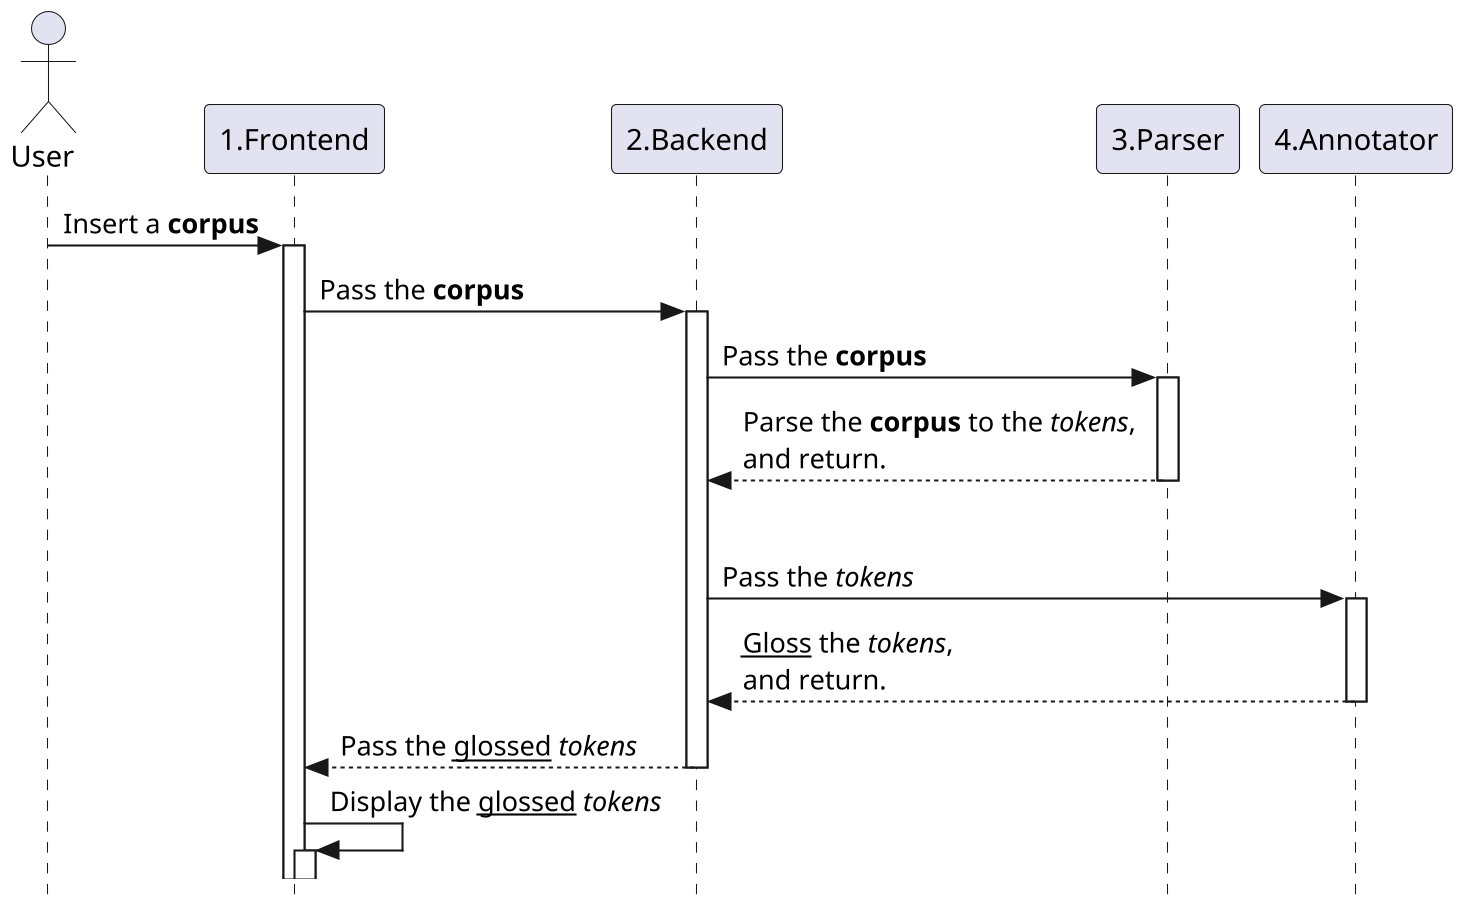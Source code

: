 @startuml

skinparam dpi 200
skinparam style strictuml

hide footbox

autoactivate on

actor User
participant 1.Frontend as Frontend
participant 2.Backend as Backend
participant 3.Parser as Parser
participant 4.Annotator as Annotator

User -> Frontend: Insert a **corpus**
Frontend -> Backend: Pass the **corpus**

Backend -> Parser: Pass the **corpus**
Parser --> Backend: Parse the **corpus** to the //tokens//, \nand return.

|||

Backend -> Annotator: Pass the //tokens//
Annotator --> Backend: __Gloss__ the //tokens//, \nand return.

Backend --> Frontend: Pass the __glossed__ //tokens//
Frontend -> Frontend: Display the __glossed__ //tokens//

@enduml